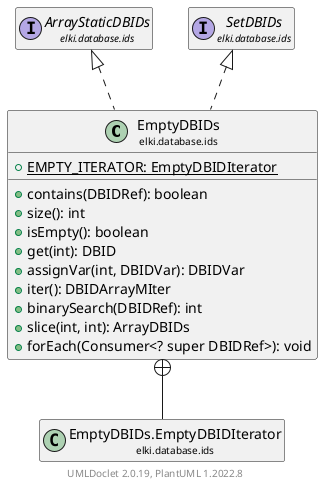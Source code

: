 @startuml
    remove .*\.(Instance|Par|Parameterizer|Factory)$
    set namespaceSeparator none
    hide empty fields
    hide empty methods

    class "<size:14>EmptyDBIDs\n<size:10>elki.database.ids" as elki.database.ids.EmptyDBIDs [[EmptyDBIDs.html]] {
        {static} +EMPTY_ITERATOR: EmptyDBIDIterator
        +contains(DBIDRef): boolean
        +size(): int
        +isEmpty(): boolean
        +get(int): DBID
        +assignVar(int, DBIDVar): DBIDVar
        +iter(): DBIDArrayMIter
        +binarySearch(DBIDRef): int
        +slice(int, int): ArrayDBIDs
        +forEach(Consumer<? super DBIDRef>): void
    }

    interface "<size:14>ArrayStaticDBIDs\n<size:10>elki.database.ids" as elki.database.ids.ArrayStaticDBIDs [[ArrayStaticDBIDs.html]]
    interface "<size:14>SetDBIDs\n<size:10>elki.database.ids" as elki.database.ids.SetDBIDs [[SetDBIDs.html]]
    class "<size:14>EmptyDBIDs.EmptyDBIDIterator\n<size:10>elki.database.ids" as elki.database.ids.EmptyDBIDs.EmptyDBIDIterator [[EmptyDBIDs.EmptyDBIDIterator.html]]

    elki.database.ids.ArrayStaticDBIDs <|.. elki.database.ids.EmptyDBIDs
    elki.database.ids.SetDBIDs <|.. elki.database.ids.EmptyDBIDs
    elki.database.ids.EmptyDBIDs +-- elki.database.ids.EmptyDBIDs.EmptyDBIDIterator

    center footer UMLDoclet 2.0.19, PlantUML 1.2022.8
@enduml
